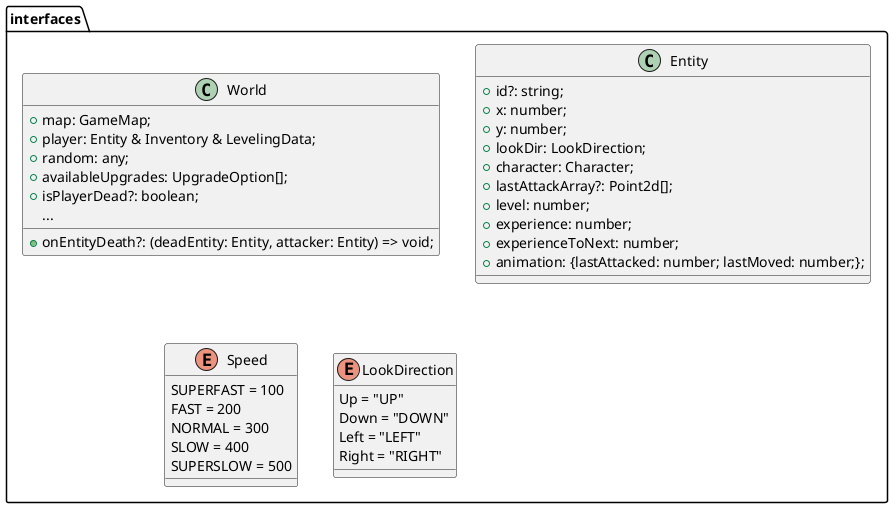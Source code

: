 @startuml
package "interfaces" {
    class World {
        +map: GameMap;
        +player: Entity & Inventory & LevelingData;
        +random: any;
        +onEntityDeath?: (deadEntity: Entity, attacker: Entity) => void;
        +availableUpgrades: UpgradeOption[];
        +isPlayerDead?: boolean;
        ...
    }
    class Entity {
        +id?: string;
        +x: number;
        +y: number;
        +lookDir: LookDirection;
        +character: Character;
        +lastAttackArray?: Point2d[];
        +level: number;
        +experience: number;
        +experienceToNext: number;
        +animation: {lastAttacked: number; lastMoved: number;};
    }
    enum Speed {
        SUPERFAST = 100
        FAST = 200
        NORMAL = 300
        SLOW = 400
        SUPERSLOW = 500
    }

    enum LookDirection {
        Up = "UP"
        Down = "DOWN"
        Left = "LEFT"
        Right = "RIGHT"
    }
}


@enduml
